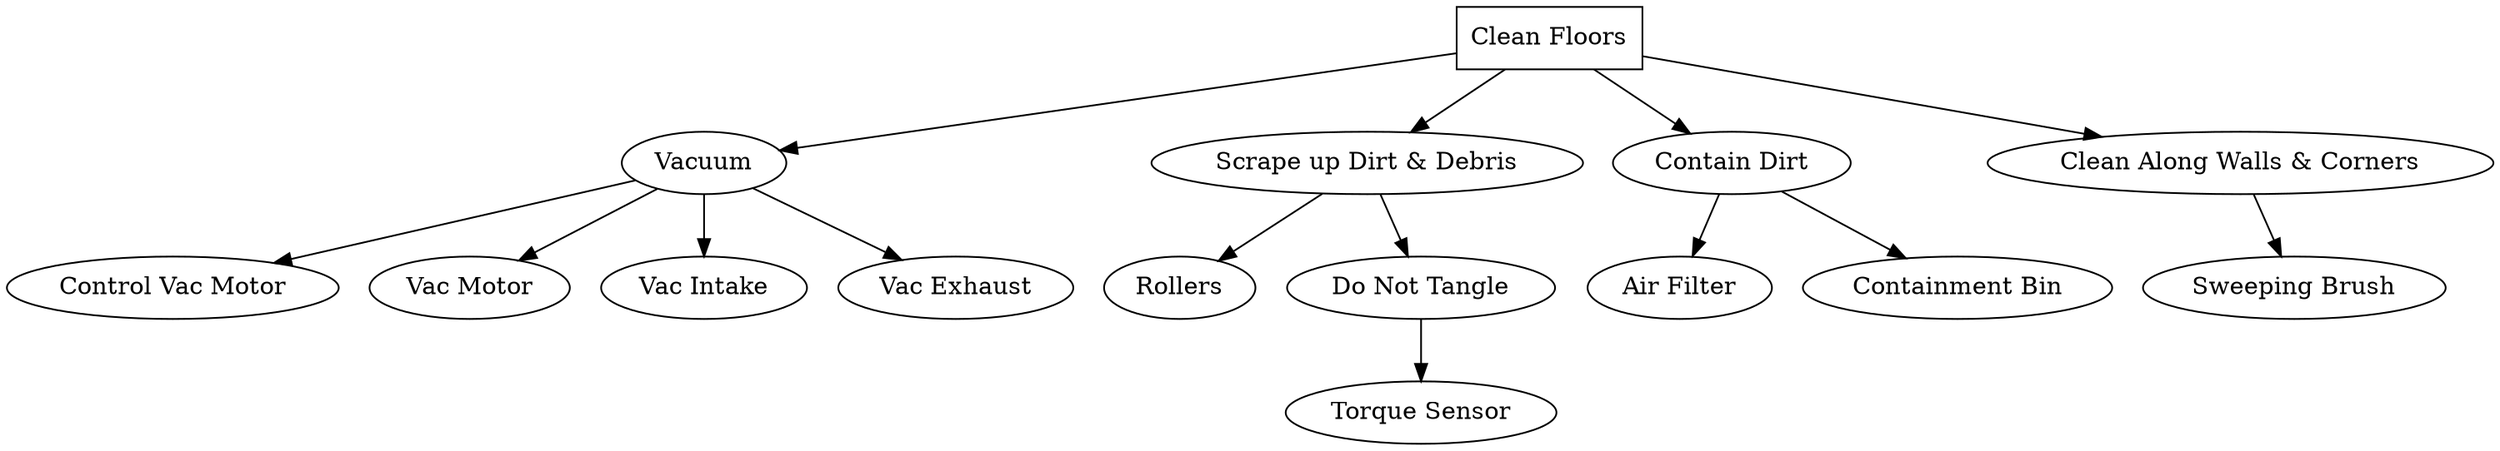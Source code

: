 // Roomba Cleaning Function
digraph {
	clean [label="Clean Floors" shape=box]
	vacuum [label=Vacuum]
	control [label="Control Vac Motor"]
	motor [label="Vac Motor"]
	intake [label="Vac Intake"]
	exh [label="Vac Exhaust"]
	scrape [label="Scrape up Dirt & Debris"]
	rollers [label=Rollers]
	notangle [label="Do Not Tangle"]
	torque [label="Torque Sensor"]
	contain [label="Contain Dirt"]
	filter [label="Air Filter"]
	unit [label="Containment Bin"]
	corners [label="Clean Along Walls & Corners"]
	brush [label="Sweeping Brush"]
	clean -> vacuum
	vacuum -> control
	vacuum -> motor
	vacuum -> intake
	vacuum -> exh
	clean -> scrape
	scrape -> rollers
	scrape -> notangle
	notangle -> torque
	clean -> contain
	contain -> filter
	contain -> unit
	clean -> corners
	corners -> brush
}
